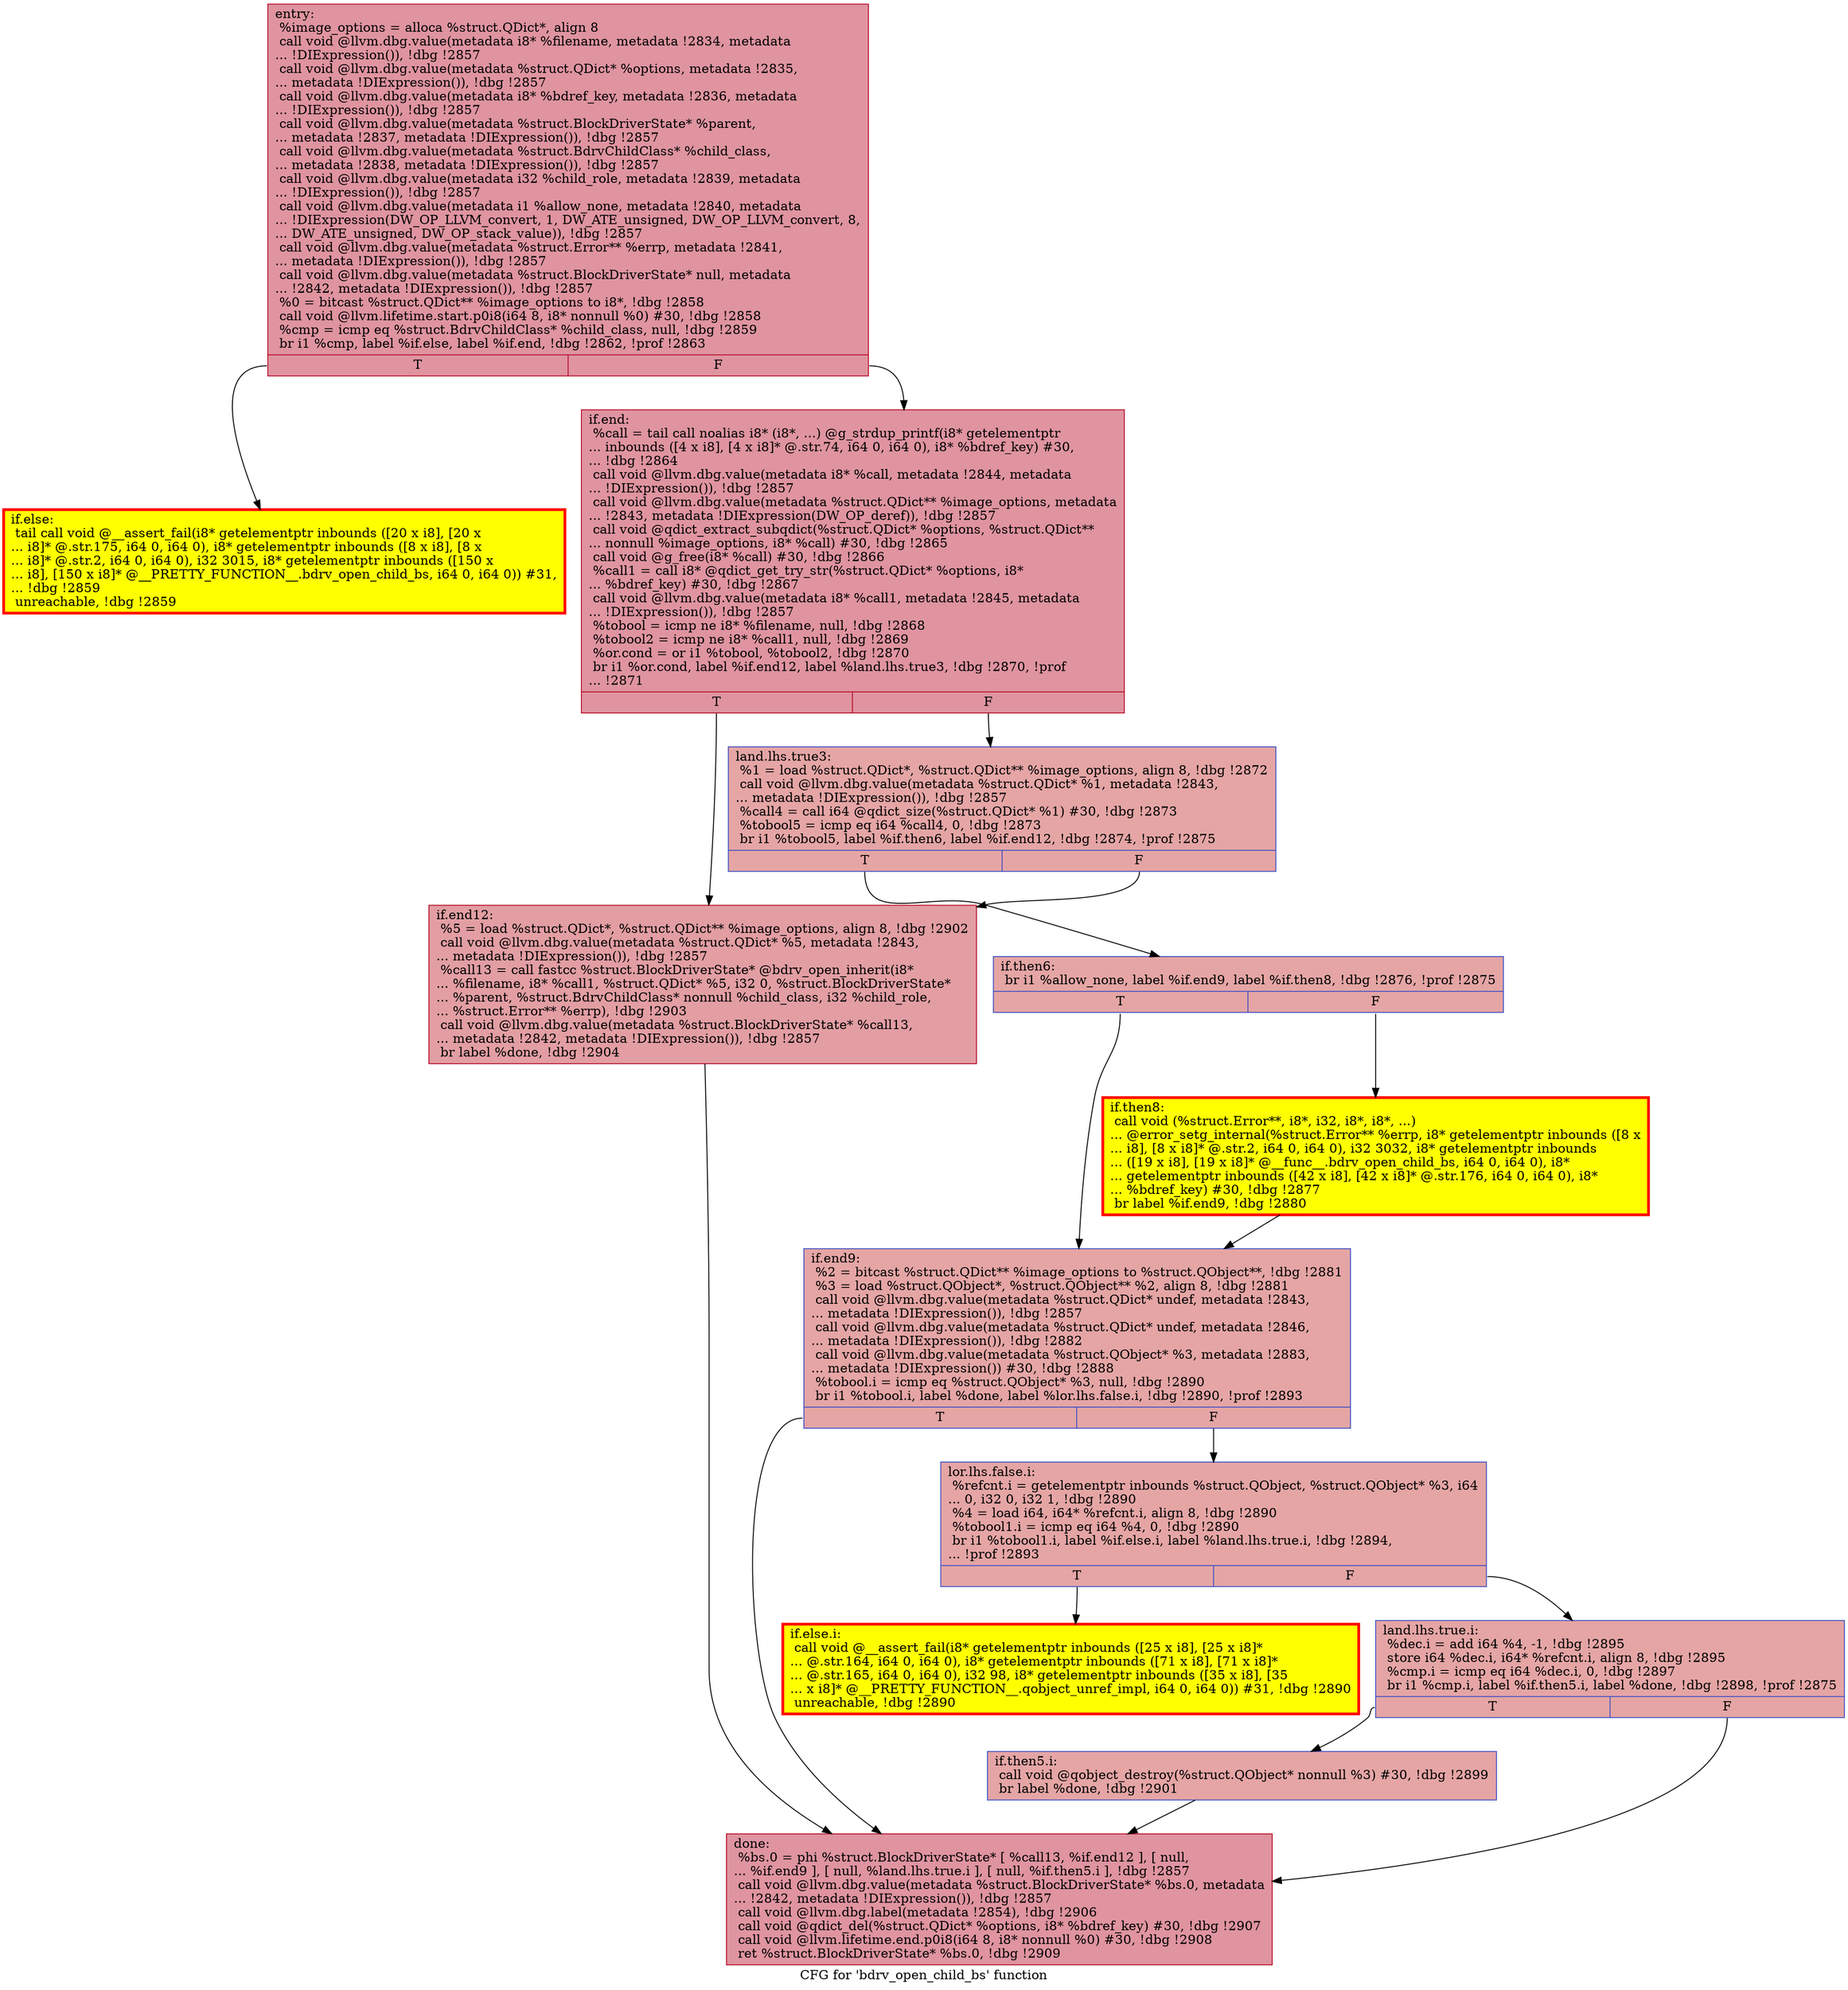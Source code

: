 digraph "CFG for 'bdrv_open_child_bs' function" {
	label="CFG for 'bdrv_open_child_bs' function";

	Node0x55906e839fa0 [shape=record,color="#b70d28ff", style=filled, fillcolor="#b70d2870",label="{entry:\l  %image_options = alloca %struct.QDict*, align 8\l  call void @llvm.dbg.value(metadata i8* %filename, metadata !2834, metadata\l... !DIExpression()), !dbg !2857\l  call void @llvm.dbg.value(metadata %struct.QDict* %options, metadata !2835,\l... metadata !DIExpression()), !dbg !2857\l  call void @llvm.dbg.value(metadata i8* %bdref_key, metadata !2836, metadata\l... !DIExpression()), !dbg !2857\l  call void @llvm.dbg.value(metadata %struct.BlockDriverState* %parent,\l... metadata !2837, metadata !DIExpression()), !dbg !2857\l  call void @llvm.dbg.value(metadata %struct.BdrvChildClass* %child_class,\l... metadata !2838, metadata !DIExpression()), !dbg !2857\l  call void @llvm.dbg.value(metadata i32 %child_role, metadata !2839, metadata\l... !DIExpression()), !dbg !2857\l  call void @llvm.dbg.value(metadata i1 %allow_none, metadata !2840, metadata\l... !DIExpression(DW_OP_LLVM_convert, 1, DW_ATE_unsigned, DW_OP_LLVM_convert, 8,\l... DW_ATE_unsigned, DW_OP_stack_value)), !dbg !2857\l  call void @llvm.dbg.value(metadata %struct.Error** %errp, metadata !2841,\l... metadata !DIExpression()), !dbg !2857\l  call void @llvm.dbg.value(metadata %struct.BlockDriverState* null, metadata\l... !2842, metadata !DIExpression()), !dbg !2857\l  %0 = bitcast %struct.QDict** %image_options to i8*, !dbg !2858\l  call void @llvm.lifetime.start.p0i8(i64 8, i8* nonnull %0) #30, !dbg !2858\l  %cmp = icmp eq %struct.BdrvChildClass* %child_class, null, !dbg !2859\l  br i1 %cmp, label %if.else, label %if.end, !dbg !2862, !prof !2863\l|{<s0>T|<s1>F}}"];
	Node0x55906e839fa0:s0 -> Node0x55906e83f1c0;
	Node0x55906e839fa0:s1 -> Node0x55906e83f150;
	Node0x55906e83f1c0 [shape=record,penwidth=3.0, style="filled", color="red", fillcolor="yellow",label="{if.else:                                          \l  tail call void @__assert_fail(i8* getelementptr inbounds ([20 x i8], [20 x\l... i8]* @.str.175, i64 0, i64 0), i8* getelementptr inbounds ([8 x i8], [8 x\l... i8]* @.str.2, i64 0, i64 0), i32 3015, i8* getelementptr inbounds ([150 x\l... i8], [150 x i8]* @__PRETTY_FUNCTION__.bdrv_open_child_bs, i64 0, i64 0)) #31,\l... !dbg !2859\l  unreachable, !dbg !2859\l}"];
	Node0x55906e83f150 [shape=record,color="#b70d28ff", style=filled, fillcolor="#b70d2870",label="{if.end:                                           \l  %call = tail call noalias i8* (i8*, ...) @g_strdup_printf(i8* getelementptr\l... inbounds ([4 x i8], [4 x i8]* @.str.74, i64 0, i64 0), i8* %bdref_key) #30,\l... !dbg !2864\l  call void @llvm.dbg.value(metadata i8* %call, metadata !2844, metadata\l... !DIExpression()), !dbg !2857\l  call void @llvm.dbg.value(metadata %struct.QDict** %image_options, metadata\l... !2843, metadata !DIExpression(DW_OP_deref)), !dbg !2857\l  call void @qdict_extract_subqdict(%struct.QDict* %options, %struct.QDict**\l... nonnull %image_options, i8* %call) #30, !dbg !2865\l  call void @g_free(i8* %call) #30, !dbg !2866\l  %call1 = call i8* @qdict_get_try_str(%struct.QDict* %options, i8*\l... %bdref_key) #30, !dbg !2867\l  call void @llvm.dbg.value(metadata i8* %call1, metadata !2845, metadata\l... !DIExpression()), !dbg !2857\l  %tobool = icmp ne i8* %filename, null, !dbg !2868\l  %tobool2 = icmp ne i8* %call1, null, !dbg !2869\l  %or.cond = or i1 %tobool, %tobool2, !dbg !2870\l  br i1 %or.cond, label %if.end12, label %land.lhs.true3, !dbg !2870, !prof\l... !2871\l|{<s0>T|<s1>F}}"];
	Node0x55906e83f150:s0 -> Node0x55906e8407f0;
	Node0x55906e83f150:s1 -> Node0x55906e840860;
	Node0x55906e840860 [shape=record,color="#3d50c3ff", style=filled, fillcolor="#c5333470",label="{land.lhs.true3:                                   \l  %1 = load %struct.QDict*, %struct.QDict** %image_options, align 8, !dbg !2872\l  call void @llvm.dbg.value(metadata %struct.QDict* %1, metadata !2843,\l... metadata !DIExpression()), !dbg !2857\l  %call4 = call i64 @qdict_size(%struct.QDict* %1) #30, !dbg !2873\l  %tobool5 = icmp eq i64 %call4, 0, !dbg !2873\l  br i1 %tobool5, label %if.then6, label %if.end12, !dbg !2874, !prof !2875\l|{<s0>T|<s1>F}}"];
	Node0x55906e840860:s0 -> Node0x55906e83fd00;
	Node0x55906e840860:s1 -> Node0x55906e8407f0;
	Node0x55906e83fd00 [shape=record,color="#3d50c3ff", style=filled, fillcolor="#c5333470",label="{if.then6:                                         \l  br i1 %allow_none, label %if.end9, label %if.then8, !dbg !2876, !prof !2875\l|{<s0>T|<s1>F}}"];
	Node0x55906e83fd00:s0 -> Node0x55906e841240;
	Node0x55906e83fd00:s1 -> Node0x55906e8411f0;
	Node0x55906e8411f0 [shape=record,penwidth=3.0, style="filled", color="red", fillcolor="yellow",label="{if.then8:                                         \l  call void (%struct.Error**, i8*, i32, i8*, i8*, ...)\l... @error_setg_internal(%struct.Error** %errp, i8* getelementptr inbounds ([8 x\l... i8], [8 x i8]* @.str.2, i64 0, i64 0), i32 3032, i8* getelementptr inbounds\l... ([19 x i8], [19 x i8]* @__func__.bdrv_open_child_bs, i64 0, i64 0), i8*\l... getelementptr inbounds ([42 x i8], [42 x i8]* @.str.176, i64 0, i64 0), i8*\l... %bdref_key) #30, !dbg !2877\l  br label %if.end9, !dbg !2880\l}"];
	Node0x55906e8411f0 -> Node0x55906e841240;
	Node0x55906e841240 [shape=record,color="#3d50c3ff", style=filled, fillcolor="#c5333470",label="{if.end9:                                          \l  %2 = bitcast %struct.QDict** %image_options to %struct.QObject**, !dbg !2881\l  %3 = load %struct.QObject*, %struct.QObject** %2, align 8, !dbg !2881\l  call void @llvm.dbg.value(metadata %struct.QDict* undef, metadata !2843,\l... metadata !DIExpression()), !dbg !2857\l  call void @llvm.dbg.value(metadata %struct.QDict* undef, metadata !2846,\l... metadata !DIExpression()), !dbg !2882\l  call void @llvm.dbg.value(metadata %struct.QObject* %3, metadata !2883,\l... metadata !DIExpression()) #30, !dbg !2888\l  %tobool.i = icmp eq %struct.QObject* %3, null, !dbg !2890\l  br i1 %tobool.i, label %done, label %lor.lhs.false.i, !dbg !2890, !prof !2893\l|{<s0>T|<s1>F}}"];
	Node0x55906e841240:s0 -> Node0x55906e843fb0;
	Node0x55906e841240:s1 -> Node0x55906e542080;
	Node0x55906e542080 [shape=record,color="#3d50c3ff", style=filled, fillcolor="#c5333470",label="{lor.lhs.false.i:                                  \l  %refcnt.i = getelementptr inbounds %struct.QObject, %struct.QObject* %3, i64\l... 0, i32 0, i32 1, !dbg !2890\l  %4 = load i64, i64* %refcnt.i, align 8, !dbg !2890\l  %tobool1.i = icmp eq i64 %4, 0, !dbg !2890\l  br i1 %tobool1.i, label %if.else.i, label %land.lhs.true.i, !dbg !2894,\l... !prof !2893\l|{<s0>T|<s1>F}}"];
	Node0x55906e542080:s0 -> Node0x55906e9f8a20;
	Node0x55906e542080:s1 -> Node0x55906dd1edd0;
	Node0x55906e9f8a20 [shape=record,penwidth=3.0, style="filled", color="red", fillcolor="yellow",label="{if.else.i:                                        \l  call void @__assert_fail(i8* getelementptr inbounds ([25 x i8], [25 x i8]*\l... @.str.164, i64 0, i64 0), i8* getelementptr inbounds ([71 x i8], [71 x i8]*\l... @.str.165, i64 0, i64 0), i32 98, i8* getelementptr inbounds ([35 x i8], [35\l... x i8]* @__PRETTY_FUNCTION__.qobject_unref_impl, i64 0, i64 0)) #31, !dbg !2890\l  unreachable, !dbg !2890\l}"];
	Node0x55906dd1edd0 [shape=record,color="#3d50c3ff", style=filled, fillcolor="#c5333470",label="{land.lhs.true.i:                                  \l  %dec.i = add i64 %4, -1, !dbg !2895\l  store i64 %dec.i, i64* %refcnt.i, align 8, !dbg !2895\l  %cmp.i = icmp eq i64 %dec.i, 0, !dbg !2897\l  br i1 %cmp.i, label %if.then5.i, label %done, !dbg !2898, !prof !2875\l|{<s0>T|<s1>F}}"];
	Node0x55906dd1edd0:s0 -> Node0x55906e9f14d0;
	Node0x55906dd1edd0:s1 -> Node0x55906e843fb0;
	Node0x55906e9f14d0 [shape=record,color="#3d50c3ff", style=filled, fillcolor="#c5333470",label="{if.then5.i:                                       \l  call void @qobject_destroy(%struct.QObject* nonnull %3) #30, !dbg !2899\l  br label %done, !dbg !2901\l}"];
	Node0x55906e9f14d0 -> Node0x55906e843fb0;
	Node0x55906e8407f0 [shape=record,color="#b70d28ff", style=filled, fillcolor="#be242e70",label="{if.end12:                                         \l  %5 = load %struct.QDict*, %struct.QDict** %image_options, align 8, !dbg !2902\l  call void @llvm.dbg.value(metadata %struct.QDict* %5, metadata !2843,\l... metadata !DIExpression()), !dbg !2857\l  %call13 = call fastcc %struct.BlockDriverState* @bdrv_open_inherit(i8*\l... %filename, i8* %call1, %struct.QDict* %5, i32 0, %struct.BlockDriverState*\l... %parent, %struct.BdrvChildClass* nonnull %child_class, i32 %child_role,\l... %struct.Error** %errp), !dbg !2903\l  call void @llvm.dbg.value(metadata %struct.BlockDriverState* %call13,\l... metadata !2842, metadata !DIExpression()), !dbg !2857\l  br label %done, !dbg !2904\l}"];
	Node0x55906e8407f0 -> Node0x55906e843fb0;
	Node0x55906e843fb0 [shape=record,color="#b70d28ff", style=filled, fillcolor="#b70d2870",label="{done:                                             \l  %bs.0 = phi %struct.BlockDriverState* [ %call13, %if.end12 ], [ null,\l... %if.end9 ], [ null, %land.lhs.true.i ], [ null, %if.then5.i ], !dbg !2857\l  call void @llvm.dbg.value(metadata %struct.BlockDriverState* %bs.0, metadata\l... !2842, metadata !DIExpression()), !dbg !2857\l  call void @llvm.dbg.label(metadata !2854), !dbg !2906\l  call void @qdict_del(%struct.QDict* %options, i8* %bdref_key) #30, !dbg !2907\l  call void @llvm.lifetime.end.p0i8(i64 8, i8* nonnull %0) #30, !dbg !2908\l  ret %struct.BlockDriverState* %bs.0, !dbg !2909\l}"];
}
